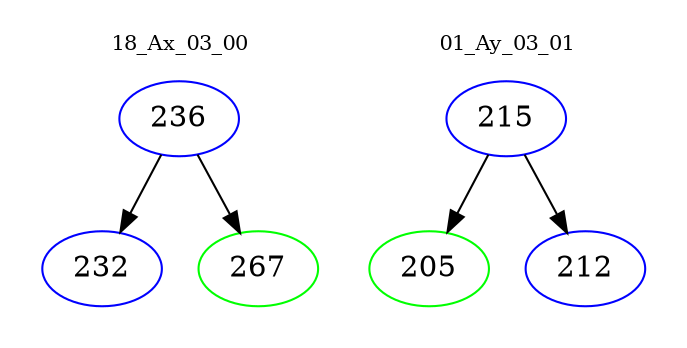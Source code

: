 digraph{
subgraph cluster_0 {
color = white
label = "18_Ax_03_00";
fontsize=10;
T0_236 [label="236", color="blue"]
T0_236 -> T0_232 [color="black"]
T0_232 [label="232", color="blue"]
T0_236 -> T0_267 [color="black"]
T0_267 [label="267", color="green"]
}
subgraph cluster_1 {
color = white
label = "01_Ay_03_01";
fontsize=10;
T1_215 [label="215", color="blue"]
T1_215 -> T1_205 [color="black"]
T1_205 [label="205", color="green"]
T1_215 -> T1_212 [color="black"]
T1_212 [label="212", color="blue"]
}
}
